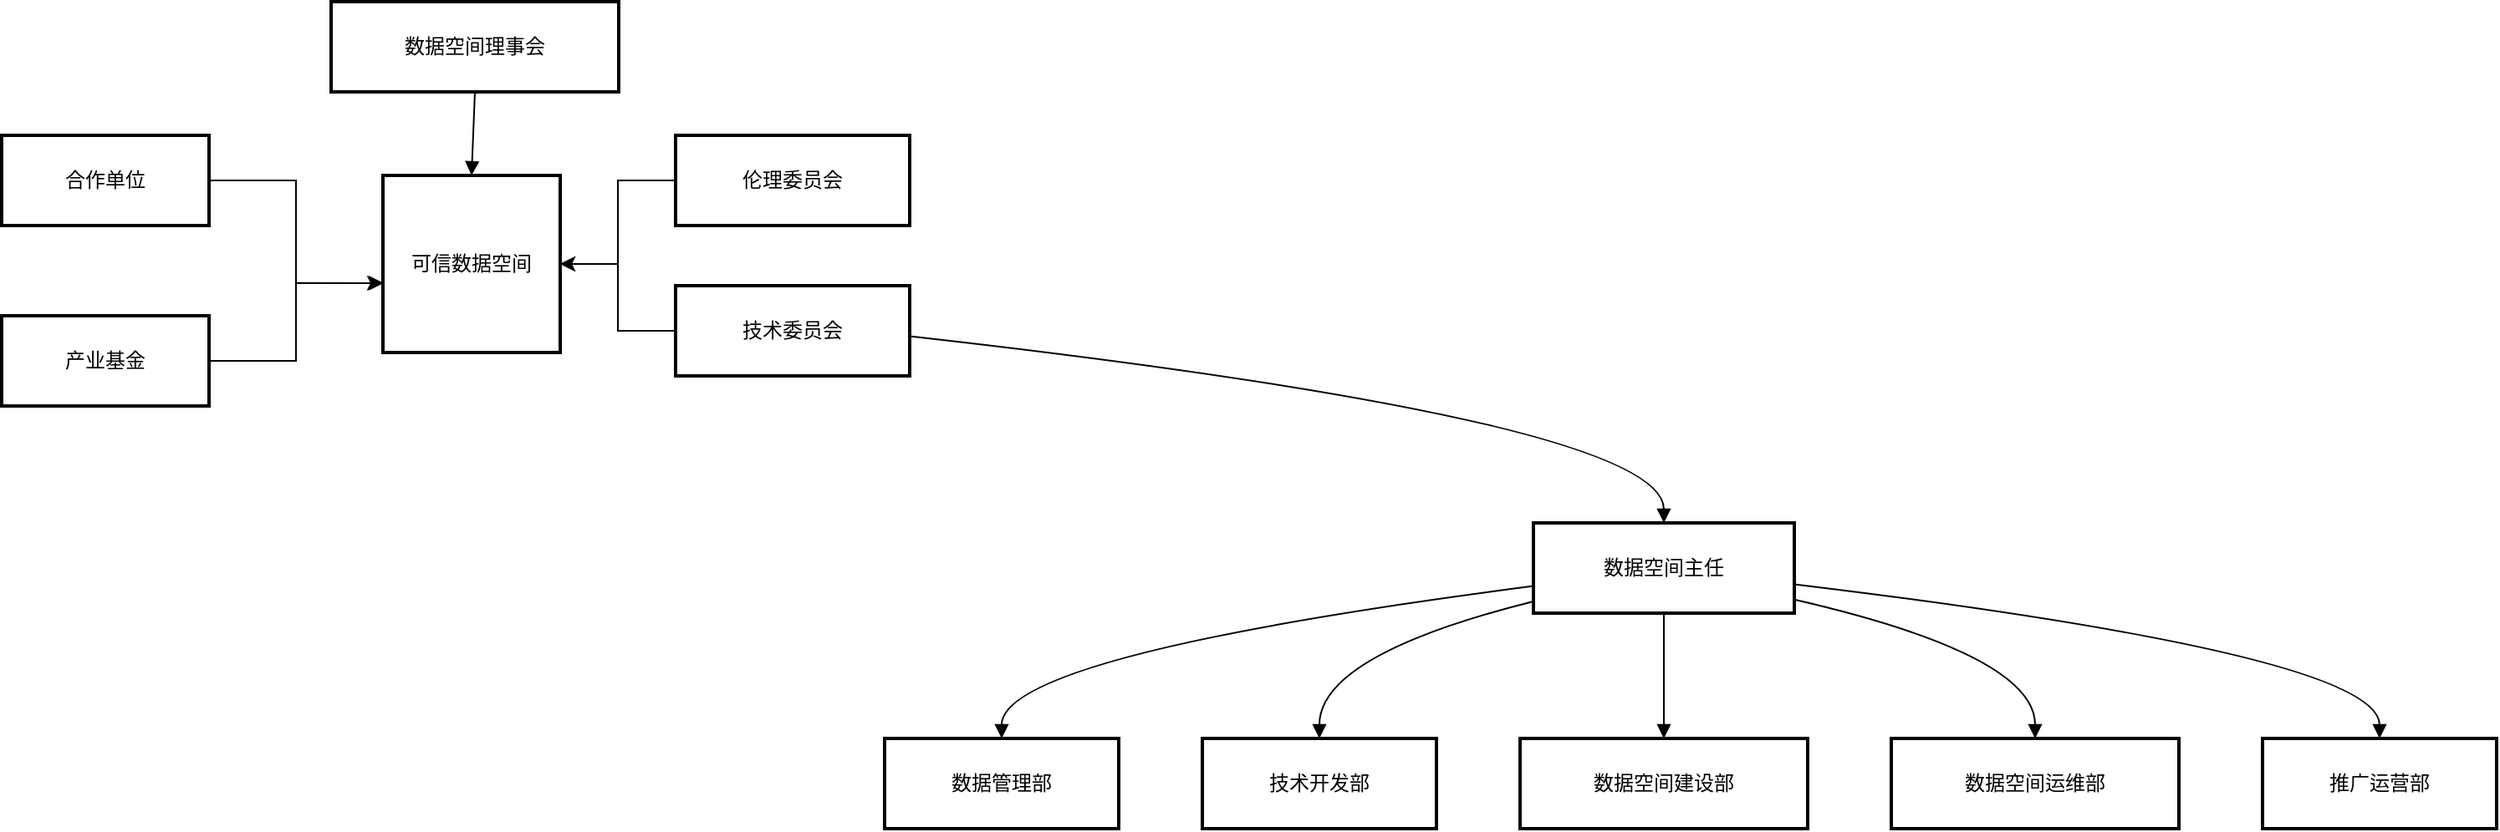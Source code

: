 <mxfile version="26.2.9">
  <diagram id="prtHgNgQTEPvFCAcTncT" name="Page-1">
    <mxGraphModel dx="1434" dy="781" grid="1" gridSize="10" guides="1" tooltips="1" connect="1" arrows="1" fold="1" page="1" pageScale="1" pageWidth="827" pageHeight="1169" math="0" shadow="0">
      <root>
        <mxCell id="0" />
        <mxCell id="1" parent="0" />
        <mxCell id="n8PuyOx6uOkXC0G1h50T-67" value="数据空间理事会" style="whiteSpace=wrap;strokeWidth=2;" vertex="1" parent="1">
          <mxGeometry x="447" y="370" width="172" height="54" as="geometry" />
        </mxCell>
        <mxCell id="n8PuyOx6uOkXC0G1h50T-68" value="可信数据空间" style="aspect=fixed;strokeWidth=2;whiteSpace=wrap;container=0;flipV=1;" vertex="1" parent="1">
          <mxGeometry x="478" y="474" width="106" height="106" as="geometry" />
        </mxCell>
        <mxCell id="n8PuyOx6uOkXC0G1h50T-69" value="数据空间主任" style="whiteSpace=wrap;strokeWidth=2;" vertex="1" parent="1">
          <mxGeometry x="1166" y="682" width="156" height="54" as="geometry" />
        </mxCell>
        <mxCell id="n8PuyOx6uOkXC0G1h50T-101" style="edgeStyle=orthogonalEdgeStyle;rounded=0;orthogonalLoop=1;jettySize=auto;html=1;exitX=0;exitY=0.5;exitDx=0;exitDy=0;entryX=1;entryY=0.5;entryDx=0;entryDy=0;" edge="1" parent="1" source="n8PuyOx6uOkXC0G1h50T-71" target="n8PuyOx6uOkXC0G1h50T-68">
          <mxGeometry relative="1" as="geometry" />
        </mxCell>
        <mxCell id="n8PuyOx6uOkXC0G1h50T-71" value="伦理委员会" style="whiteSpace=wrap;strokeWidth=2;" vertex="1" parent="1">
          <mxGeometry x="653" y="450" width="140" height="54" as="geometry" />
        </mxCell>
        <mxCell id="n8PuyOx6uOkXC0G1h50T-72" value="产业基金" style="whiteSpace=wrap;strokeWidth=2;" vertex="1" parent="1">
          <mxGeometry x="250" y="558" width="124" height="54" as="geometry" />
        </mxCell>
        <mxCell id="n8PuyOx6uOkXC0G1h50T-74" value="数据管理部" style="whiteSpace=wrap;strokeWidth=2;" vertex="1" parent="1">
          <mxGeometry x="778" y="811" width="140" height="54" as="geometry" />
        </mxCell>
        <mxCell id="n8PuyOx6uOkXC0G1h50T-75" value="技术开发部" style="whiteSpace=wrap;strokeWidth=2;" vertex="1" parent="1">
          <mxGeometry x="968" y="811" width="140" height="54" as="geometry" />
        </mxCell>
        <mxCell id="n8PuyOx6uOkXC0G1h50T-76" value="数据空间建设部" style="whiteSpace=wrap;strokeWidth=2;" vertex="1" parent="1">
          <mxGeometry x="1158" y="811" width="172" height="54" as="geometry" />
        </mxCell>
        <mxCell id="n8PuyOx6uOkXC0G1h50T-77" value="数据空间运维部" style="whiteSpace=wrap;strokeWidth=2;" vertex="1" parent="1">
          <mxGeometry x="1380" y="811" width="172" height="54" as="geometry" />
        </mxCell>
        <mxCell id="n8PuyOx6uOkXC0G1h50T-78" value="推广运营部" style="whiteSpace=wrap;strokeWidth=2;" vertex="1" parent="1">
          <mxGeometry x="1602" y="811" width="140" height="54" as="geometry" />
        </mxCell>
        <mxCell id="n8PuyOx6uOkXC0G1h50T-79" value="" style="curved=1;startArrow=none;endArrow=block;exitX=0.5;exitY=1;entryX=0.5;entryY=0;rounded=0;" edge="1" parent="1" source="n8PuyOx6uOkXC0G1h50T-67" target="n8PuyOx6uOkXC0G1h50T-68">
          <mxGeometry relative="1" as="geometry">
            <Array as="points" />
          </mxGeometry>
        </mxCell>
        <mxCell id="n8PuyOx6uOkXC0G1h50T-80" value="" style="curved=1;startArrow=none;endArrow=block;exitX=1;exitY=0.56;entryX=0.5;entryY=0.01;rounded=0;" edge="1" parent="1" source="n8PuyOx6uOkXC0G1h50T-70" target="n8PuyOx6uOkXC0G1h50T-69">
          <mxGeometry relative="1" as="geometry">
            <Array as="points">
              <mxPoint x="1244" y="621" />
            </Array>
          </mxGeometry>
        </mxCell>
        <mxCell id="n8PuyOx6uOkXC0G1h50T-85" value="" style="curved=1;startArrow=none;endArrow=block;exitX=0;exitY=0.7;entryX=0.5;entryY=0.01;rounded=0;" edge="1" parent="1" source="n8PuyOx6uOkXC0G1h50T-69" target="n8PuyOx6uOkXC0G1h50T-74">
          <mxGeometry relative="1" as="geometry">
            <Array as="points">
              <mxPoint x="848" y="761" />
            </Array>
          </mxGeometry>
        </mxCell>
        <mxCell id="n8PuyOx6uOkXC0G1h50T-86" value="" style="curved=1;startArrow=none;endArrow=block;exitX=0;exitY=0.87;entryX=0.5;entryY=0.01;rounded=0;" edge="1" parent="1" source="n8PuyOx6uOkXC0G1h50T-69" target="n8PuyOx6uOkXC0G1h50T-75">
          <mxGeometry relative="1" as="geometry">
            <Array as="points">
              <mxPoint x="1038" y="761" />
            </Array>
          </mxGeometry>
        </mxCell>
        <mxCell id="n8PuyOx6uOkXC0G1h50T-87" value="" style="curved=1;startArrow=none;endArrow=block;exitX=0.5;exitY=1.01;entryX=0.5;entryY=0.01;rounded=0;" edge="1" parent="1" source="n8PuyOx6uOkXC0G1h50T-69" target="n8PuyOx6uOkXC0G1h50T-76">
          <mxGeometry relative="1" as="geometry">
            <Array as="points" />
          </mxGeometry>
        </mxCell>
        <mxCell id="n8PuyOx6uOkXC0G1h50T-88" value="" style="curved=1;startArrow=none;endArrow=block;exitX=1;exitY=0.85;entryX=0.5;entryY=0.01;rounded=0;" edge="1" parent="1" source="n8PuyOx6uOkXC0G1h50T-69" target="n8PuyOx6uOkXC0G1h50T-77">
          <mxGeometry relative="1" as="geometry">
            <Array as="points">
              <mxPoint x="1466" y="761" />
            </Array>
          </mxGeometry>
        </mxCell>
        <mxCell id="n8PuyOx6uOkXC0G1h50T-89" value="" style="curved=1;startArrow=none;endArrow=block;exitX=1;exitY=0.68;entryX=0.5;entryY=0.01;rounded=0;" edge="1" parent="1" source="n8PuyOx6uOkXC0G1h50T-69" target="n8PuyOx6uOkXC0G1h50T-78">
          <mxGeometry relative="1" as="geometry">
            <Array as="points">
              <mxPoint x="1672" y="761" />
            </Array>
          </mxGeometry>
        </mxCell>
        <mxCell id="n8PuyOx6uOkXC0G1h50T-73" value="合作单位" style="whiteSpace=wrap;strokeWidth=2;" vertex="1" parent="1">
          <mxGeometry x="250" y="450" width="124" height="54" as="geometry" />
        </mxCell>
        <mxCell id="n8PuyOx6uOkXC0G1h50T-96" style="edgeStyle=orthogonalEdgeStyle;rounded=0;orthogonalLoop=1;jettySize=auto;html=1;exitX=1;exitY=0.5;exitDx=0;exitDy=0;entryX=-0.005;entryY=0.392;entryDx=0;entryDy=0;entryPerimeter=0;" edge="1" parent="1" source="n8PuyOx6uOkXC0G1h50T-72" target="n8PuyOx6uOkXC0G1h50T-68">
          <mxGeometry relative="1" as="geometry" />
        </mxCell>
        <mxCell id="n8PuyOx6uOkXC0G1h50T-99" style="edgeStyle=orthogonalEdgeStyle;rounded=0;orthogonalLoop=1;jettySize=auto;html=1;exitX=1;exitY=0.5;exitDx=0;exitDy=0;entryX=0.005;entryY=0.392;entryDx=0;entryDy=0;entryPerimeter=0;" edge="1" parent="1" source="n8PuyOx6uOkXC0G1h50T-73" target="n8PuyOx6uOkXC0G1h50T-68">
          <mxGeometry relative="1" as="geometry" />
        </mxCell>
        <mxCell id="n8PuyOx6uOkXC0G1h50T-102" style="edgeStyle=orthogonalEdgeStyle;rounded=0;orthogonalLoop=1;jettySize=auto;html=1;entryX=1;entryY=0.5;entryDx=0;entryDy=0;" edge="1" parent="1" source="n8PuyOx6uOkXC0G1h50T-70" target="n8PuyOx6uOkXC0G1h50T-68">
          <mxGeometry relative="1" as="geometry" />
        </mxCell>
        <mxCell id="n8PuyOx6uOkXC0G1h50T-70" value="技术委员会" style="whiteSpace=wrap;strokeWidth=2;" vertex="1" parent="1">
          <mxGeometry x="653" y="540" width="140" height="54" as="geometry" />
        </mxCell>
      </root>
    </mxGraphModel>
  </diagram>
</mxfile>

